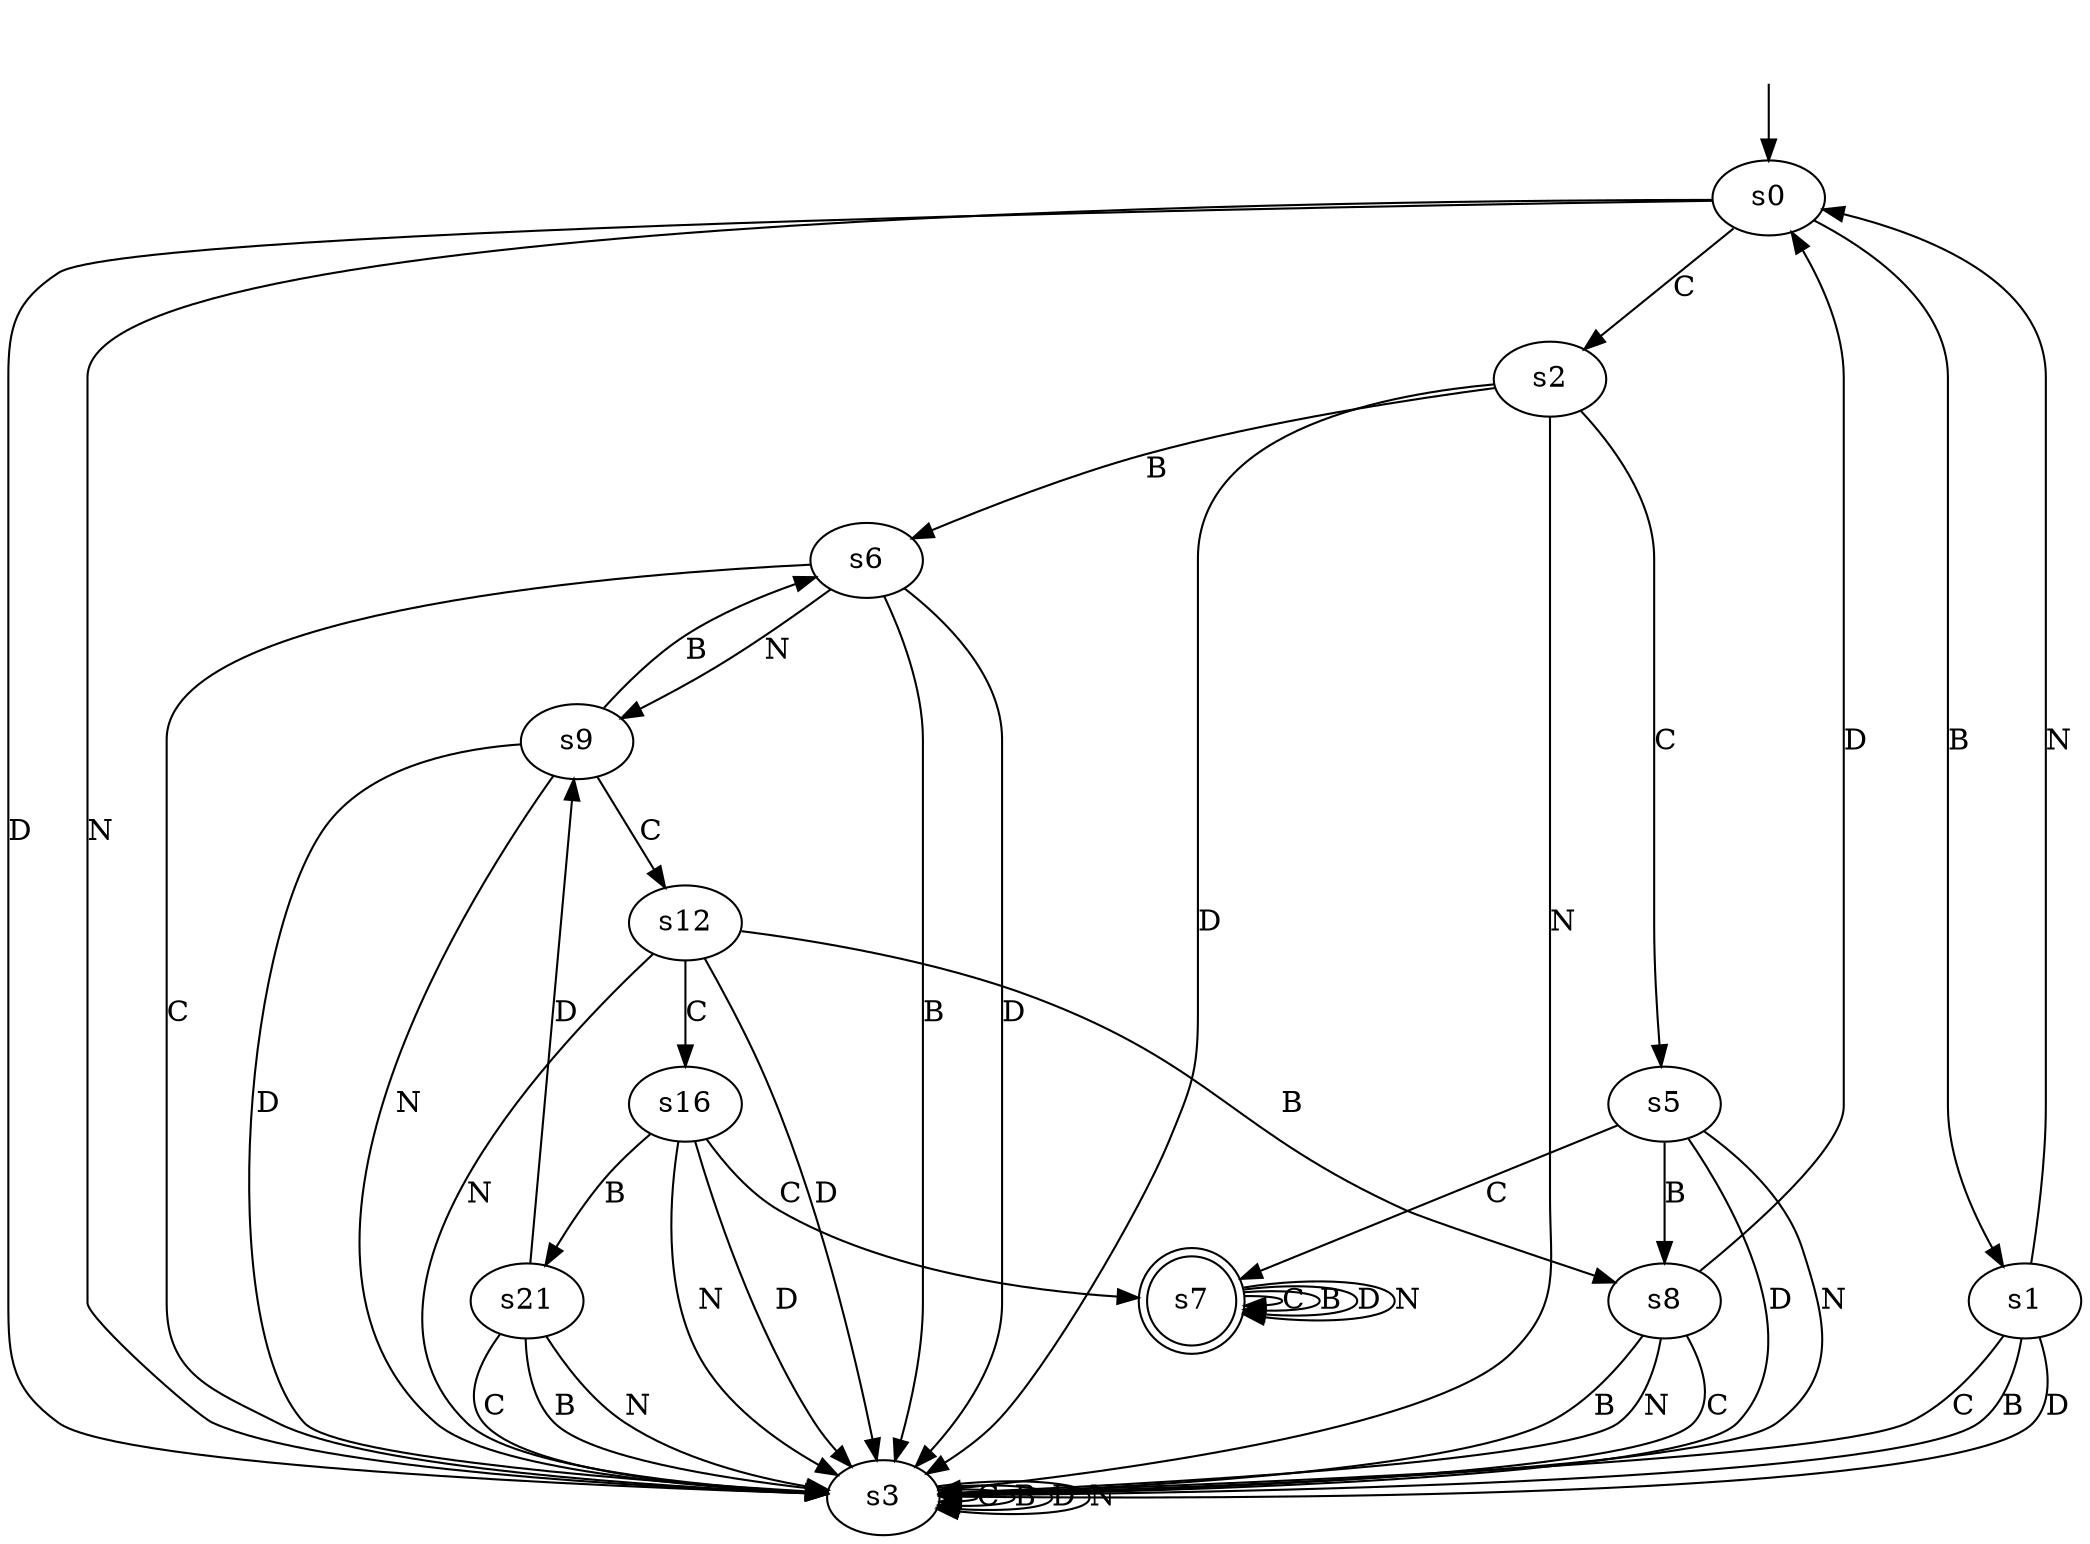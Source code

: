 digraph result {
s0 [label="s0"];
s2 [label="s2"];
s1 [label="s1"];
s3 [label="s3"];
s5 [label="s5"];
s6 [label="s6"];
s7 [label="s7", shape=doublecircle];
s8 [label="s8"];
s9 [label="s9"];
s12 [label="s12"];
s16 [label="s16"];
s21 [label="s21"];
s0 -> s2  [label="C"];
s0 -> s1  [label="B"];
s0 -> s3  [label="D"];
s0 -> s3  [label="N"];
s2 -> s5  [label="C"];
s2 -> s6  [label="B"];
s2 -> s3  [label="D"];
s2 -> s3  [label="N"];
s1 -> s3  [label="C"];
s1 -> s3  [label="B"];
s1 -> s3  [label="D"];
s1 -> s0  [label="N"];
s3 -> s3  [label="C"];
s3 -> s3  [label="B"];
s3 -> s3  [label="D"];
s3 -> s3  [label="N"];
s5 -> s7  [label="C"];
s5 -> s8  [label="B"];
s5 -> s3  [label="D"];
s5 -> s3  [label="N"];
s6 -> s3  [label="C"];
s6 -> s3  [label="B"];
s6 -> s3  [label="D"];
s6 -> s9  [label="N"];
s7 -> s7  [label="C"];
s7 -> s7  [label="B"];
s7 -> s7  [label="D"];
s7 -> s7  [label="N"];
s8 -> s3  [label="C"];
s8 -> s3  [label="B"];
s8 -> s0  [label="D"];
s8 -> s3  [label="N"];
s9 -> s12  [label="C"];
s9 -> s6  [label="B"];
s9 -> s3  [label="D"];
s9 -> s3  [label="N"];
s12 -> s16  [label="C"];
s12 -> s8  [label="B"];
s12 -> s3  [label="D"];
s12 -> s3  [label="N"];
s16 -> s7  [label="C"];
s16 -> s21  [label="B"];
s16 -> s3  [label="D"];
s16 -> s3  [label="N"];
s21 -> s3  [label="C"];
s21 -> s3  [label="B"];
s21 -> s9  [label="D"];
s21 -> s3  [label="N"];
__start0 [label="", shape=none];
__start0 -> s0  [label=""];
}
